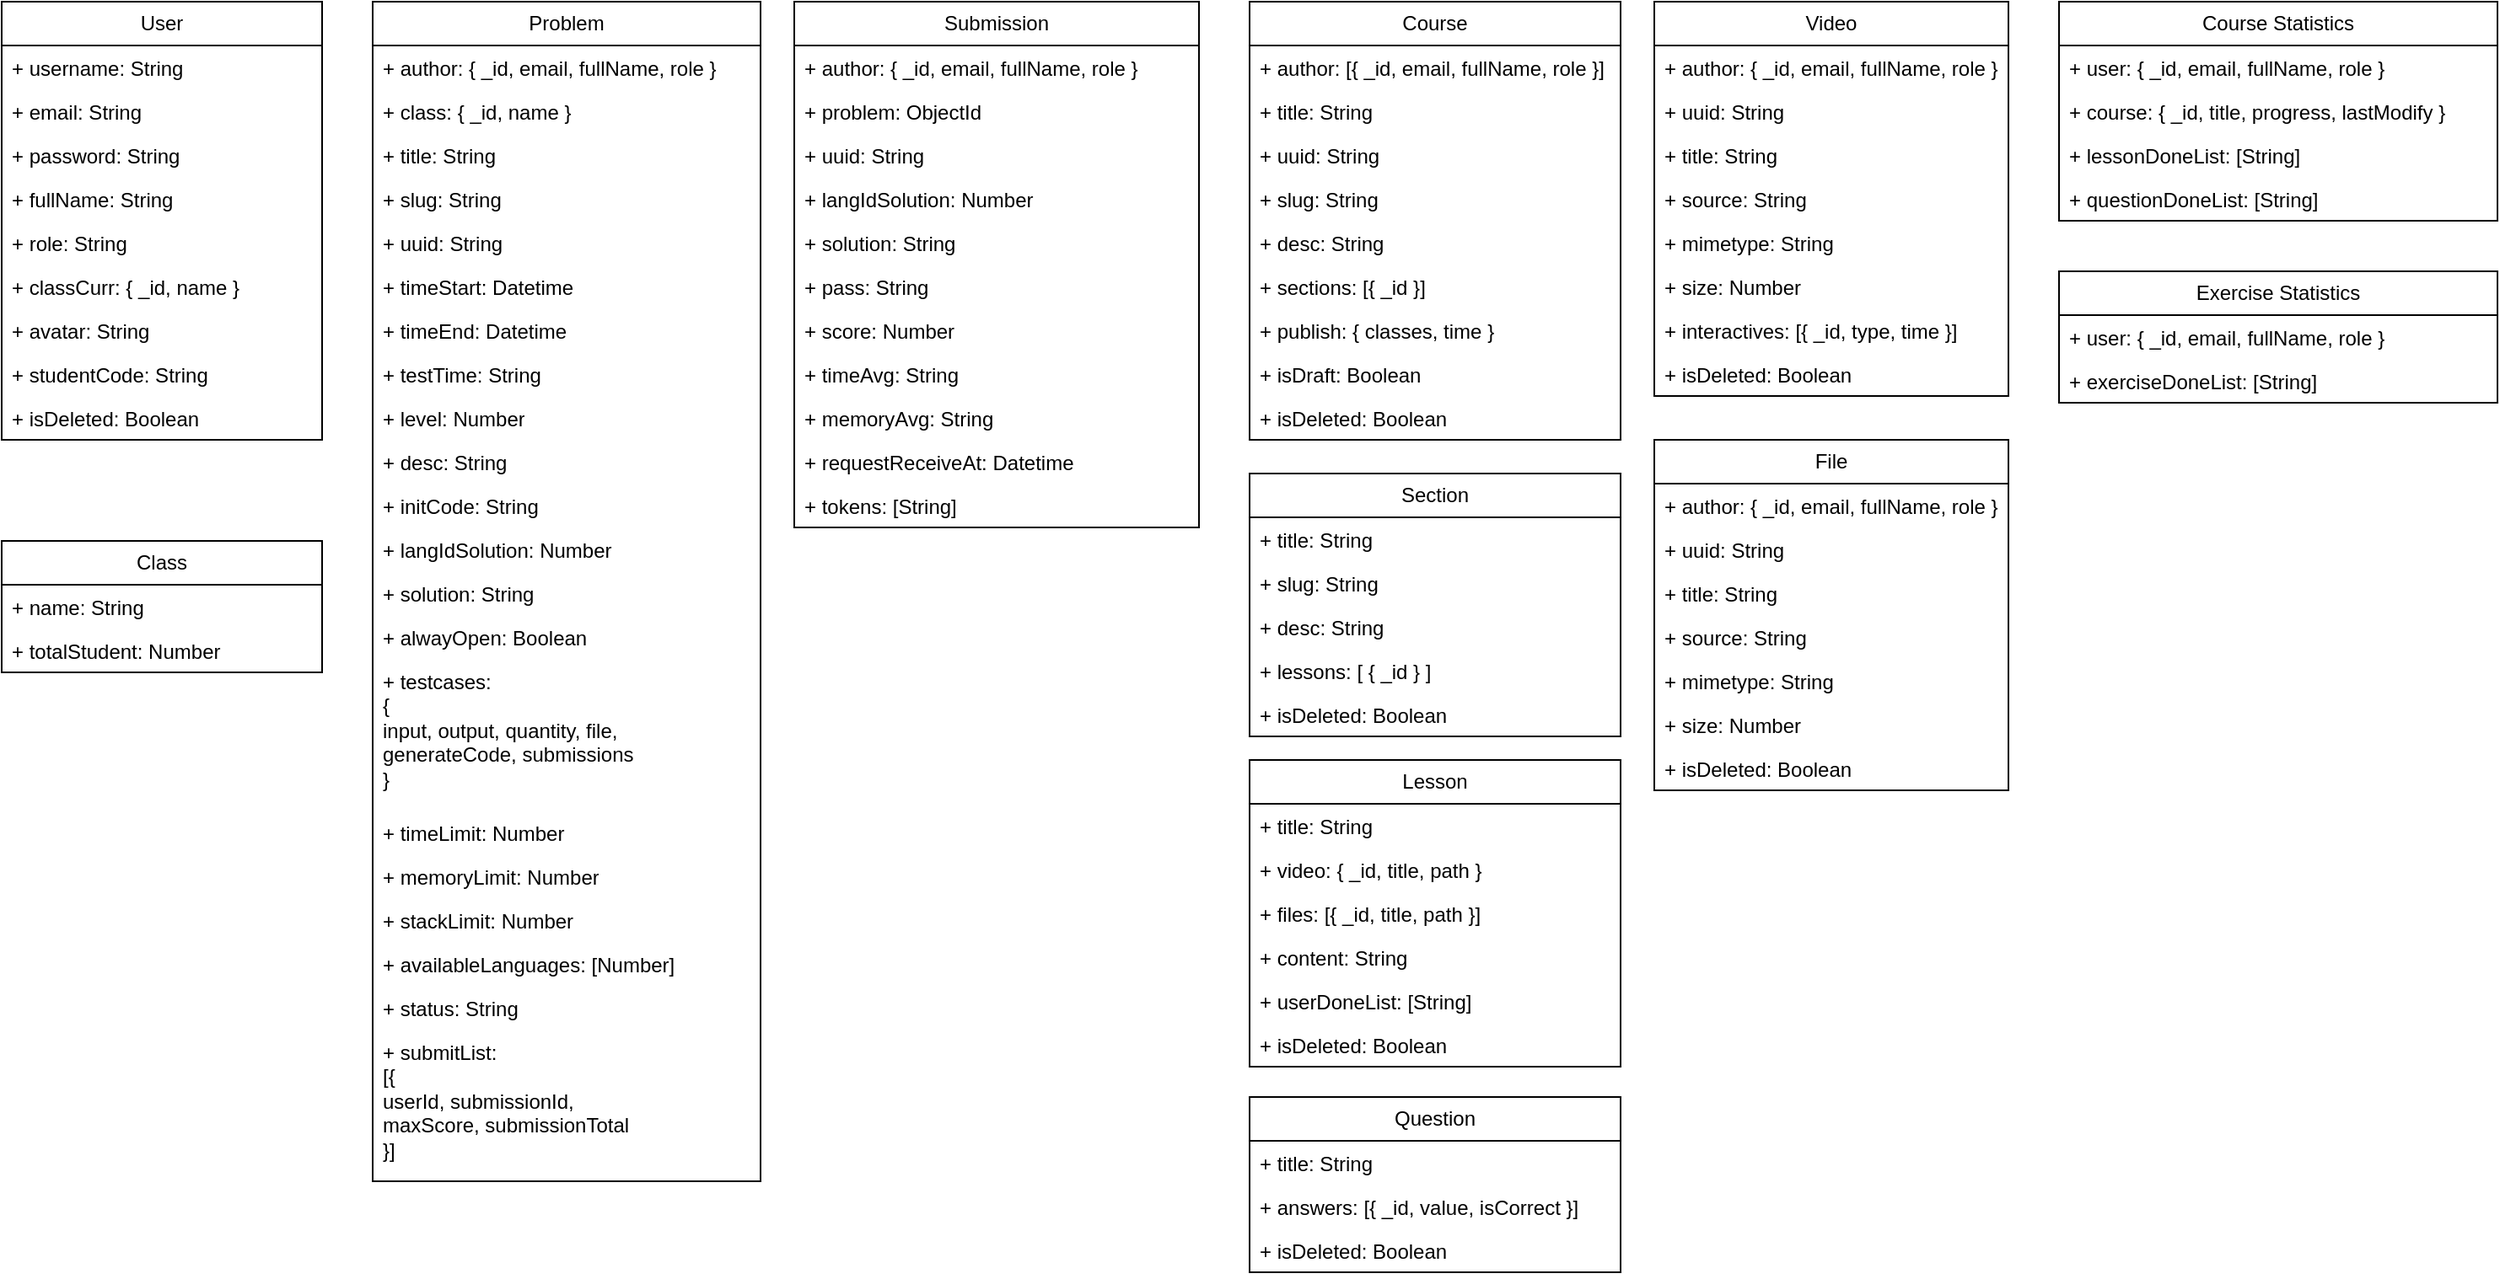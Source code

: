 <mxfile version="24.4.4" type="github">
  <diagram name="Page-1" id="7uPo3v6XOe3s7xzYDT-6">
    <mxGraphModel dx="1619" dy="751" grid="1" gridSize="10" guides="1" tooltips="1" connect="1" arrows="1" fold="1" page="1" pageScale="1" pageWidth="1920" pageHeight="1200" math="0" shadow="0">
      <root>
        <mxCell id="0" />
        <mxCell id="1" parent="0" />
        <mxCell id="R2AJr67omRA-yFIoaMcb-1" value="User" style="swimlane;fontStyle=0;childLayout=stackLayout;horizontal=1;startSize=26;fillColor=none;horizontalStack=0;resizeParent=1;resizeParentMax=0;resizeLast=0;collapsible=1;marginBottom=0;whiteSpace=wrap;html=1;" parent="1" vertex="1">
          <mxGeometry width="190" height="260" as="geometry" />
        </mxCell>
        <mxCell id="R2AJr67omRA-yFIoaMcb-2" value="+ username: String" style="text;strokeColor=none;fillColor=none;align=left;verticalAlign=top;spacingLeft=4;spacingRight=4;overflow=hidden;rotatable=0;points=[[0,0.5],[1,0.5]];portConstraint=eastwest;whiteSpace=wrap;html=1;" parent="R2AJr67omRA-yFIoaMcb-1" vertex="1">
          <mxGeometry y="26" width="190" height="26" as="geometry" />
        </mxCell>
        <mxCell id="R2AJr67omRA-yFIoaMcb-3" value="+ email: String" style="text;strokeColor=none;fillColor=none;align=left;verticalAlign=top;spacingLeft=4;spacingRight=4;overflow=hidden;rotatable=0;points=[[0,0.5],[1,0.5]];portConstraint=eastwest;whiteSpace=wrap;html=1;" parent="R2AJr67omRA-yFIoaMcb-1" vertex="1">
          <mxGeometry y="52" width="190" height="26" as="geometry" />
        </mxCell>
        <mxCell id="R2AJr67omRA-yFIoaMcb-4" value="+ password: String" style="text;strokeColor=none;fillColor=none;align=left;verticalAlign=top;spacingLeft=4;spacingRight=4;overflow=hidden;rotatable=0;points=[[0,0.5],[1,0.5]];portConstraint=eastwest;whiteSpace=wrap;html=1;" parent="R2AJr67omRA-yFIoaMcb-1" vertex="1">
          <mxGeometry y="78" width="190" height="26" as="geometry" />
        </mxCell>
        <mxCell id="R2AJr67omRA-yFIoaMcb-5" value="+ fullName: String" style="text;strokeColor=none;fillColor=none;align=left;verticalAlign=top;spacingLeft=4;spacingRight=4;overflow=hidden;rotatable=0;points=[[0,0.5],[1,0.5]];portConstraint=eastwest;whiteSpace=wrap;html=1;" parent="R2AJr67omRA-yFIoaMcb-1" vertex="1">
          <mxGeometry y="104" width="190" height="26" as="geometry" />
        </mxCell>
        <mxCell id="R2AJr67omRA-yFIoaMcb-6" value="+ role: String" style="text;strokeColor=none;fillColor=none;align=left;verticalAlign=top;spacingLeft=4;spacingRight=4;overflow=hidden;rotatable=0;points=[[0,0.5],[1,0.5]];portConstraint=eastwest;whiteSpace=wrap;html=1;" parent="R2AJr67omRA-yFIoaMcb-1" vertex="1">
          <mxGeometry y="130" width="190" height="26" as="geometry" />
        </mxCell>
        <mxCell id="R2AJr67omRA-yFIoaMcb-8" value="+ classCurr: { _id, name }" style="text;strokeColor=none;fillColor=none;align=left;verticalAlign=top;spacingLeft=4;spacingRight=4;overflow=hidden;rotatable=0;points=[[0,0.5],[1,0.5]];portConstraint=eastwest;whiteSpace=wrap;html=1;" parent="R2AJr67omRA-yFIoaMcb-1" vertex="1">
          <mxGeometry y="156" width="190" height="26" as="geometry" />
        </mxCell>
        <mxCell id="R2AJr67omRA-yFIoaMcb-9" value="+ avatar: String" style="text;strokeColor=none;fillColor=none;align=left;verticalAlign=top;spacingLeft=4;spacingRight=4;overflow=hidden;rotatable=0;points=[[0,0.5],[1,0.5]];portConstraint=eastwest;whiteSpace=wrap;html=1;" parent="R2AJr67omRA-yFIoaMcb-1" vertex="1">
          <mxGeometry y="182" width="190" height="26" as="geometry" />
        </mxCell>
        <mxCell id="R2AJr67omRA-yFIoaMcb-10" value="+ studentCode: String" style="text;strokeColor=none;fillColor=none;align=left;verticalAlign=top;spacingLeft=4;spacingRight=4;overflow=hidden;rotatable=0;points=[[0,0.5],[1,0.5]];portConstraint=eastwest;whiteSpace=wrap;html=1;" parent="R2AJr67omRA-yFIoaMcb-1" vertex="1">
          <mxGeometry y="208" width="190" height="26" as="geometry" />
        </mxCell>
        <mxCell id="R2AJr67omRA-yFIoaMcb-11" value="+ isDeleted: Boolean" style="text;strokeColor=none;fillColor=none;align=left;verticalAlign=top;spacingLeft=4;spacingRight=4;overflow=hidden;rotatable=0;points=[[0,0.5],[1,0.5]];portConstraint=eastwest;whiteSpace=wrap;html=1;" parent="R2AJr67omRA-yFIoaMcb-1" vertex="1">
          <mxGeometry y="234" width="190" height="26" as="geometry" />
        </mxCell>
        <mxCell id="5tmZRolKnVkHTYyganJo-1" value="Class" style="swimlane;fontStyle=0;childLayout=stackLayout;horizontal=1;startSize=26;fillColor=none;horizontalStack=0;resizeParent=1;resizeParentMax=0;resizeLast=0;collapsible=1;marginBottom=0;whiteSpace=wrap;html=1;" parent="1" vertex="1">
          <mxGeometry y="320" width="190" height="78" as="geometry" />
        </mxCell>
        <mxCell id="5tmZRolKnVkHTYyganJo-2" value="+ name: String" style="text;strokeColor=none;fillColor=none;align=left;verticalAlign=top;spacingLeft=4;spacingRight=4;overflow=hidden;rotatable=0;points=[[0,0.5],[1,0.5]];portConstraint=eastwest;whiteSpace=wrap;html=1;" parent="5tmZRolKnVkHTYyganJo-1" vertex="1">
          <mxGeometry y="26" width="190" height="26" as="geometry" />
        </mxCell>
        <mxCell id="5tmZRolKnVkHTYyganJo-3" value="+ totalStudent: Number" style="text;strokeColor=none;fillColor=none;align=left;verticalAlign=top;spacingLeft=4;spacingRight=4;overflow=hidden;rotatable=0;points=[[0,0.5],[1,0.5]];portConstraint=eastwest;whiteSpace=wrap;html=1;" parent="5tmZRolKnVkHTYyganJo-1" vertex="1">
          <mxGeometry y="52" width="190" height="26" as="geometry" />
        </mxCell>
        <mxCell id="5tmZRolKnVkHTYyganJo-12" value="Problem" style="swimlane;fontStyle=0;childLayout=stackLayout;horizontal=1;startSize=26;fillColor=none;horizontalStack=0;resizeParent=1;resizeParentMax=0;resizeLast=0;collapsible=1;marginBottom=0;whiteSpace=wrap;html=1;" parent="1" vertex="1">
          <mxGeometry x="220" width="230" height="700" as="geometry" />
        </mxCell>
        <mxCell id="5tmZRolKnVkHTYyganJo-13" value="+ author: { _id, email, fullName, role }" style="text;strokeColor=none;fillColor=none;align=left;verticalAlign=top;spacingLeft=4;spacingRight=4;overflow=hidden;rotatable=0;points=[[0,0.5],[1,0.5]];portConstraint=eastwest;whiteSpace=wrap;html=1;" parent="5tmZRolKnVkHTYyganJo-12" vertex="1">
          <mxGeometry y="26" width="230" height="26" as="geometry" />
        </mxCell>
        <mxCell id="5tmZRolKnVkHTYyganJo-14" value="+ class: { _id, name }" style="text;strokeColor=none;fillColor=none;align=left;verticalAlign=top;spacingLeft=4;spacingRight=4;overflow=hidden;rotatable=0;points=[[0,0.5],[1,0.5]];portConstraint=eastwest;whiteSpace=wrap;html=1;" parent="5tmZRolKnVkHTYyganJo-12" vertex="1">
          <mxGeometry y="52" width="230" height="26" as="geometry" />
        </mxCell>
        <mxCell id="5tmZRolKnVkHTYyganJo-15" value="+ title: String" style="text;strokeColor=none;fillColor=none;align=left;verticalAlign=top;spacingLeft=4;spacingRight=4;overflow=hidden;rotatable=0;points=[[0,0.5],[1,0.5]];portConstraint=eastwest;whiteSpace=wrap;html=1;" parent="5tmZRolKnVkHTYyganJo-12" vertex="1">
          <mxGeometry y="78" width="230" height="26" as="geometry" />
        </mxCell>
        <mxCell id="5tmZRolKnVkHTYyganJo-34" value="+ slug: String" style="text;strokeColor=none;fillColor=none;align=left;verticalAlign=top;spacingLeft=4;spacingRight=4;overflow=hidden;rotatable=0;points=[[0,0.5],[1,0.5]];portConstraint=eastwest;whiteSpace=wrap;html=1;" parent="5tmZRolKnVkHTYyganJo-12" vertex="1">
          <mxGeometry y="104" width="230" height="26" as="geometry" />
        </mxCell>
        <mxCell id="5tmZRolKnVkHTYyganJo-16" value="+ uuid: String" style="text;strokeColor=none;fillColor=none;align=left;verticalAlign=top;spacingLeft=4;spacingRight=4;overflow=hidden;rotatable=0;points=[[0,0.5],[1,0.5]];portConstraint=eastwest;whiteSpace=wrap;html=1;" parent="5tmZRolKnVkHTYyganJo-12" vertex="1">
          <mxGeometry y="130" width="230" height="26" as="geometry" />
        </mxCell>
        <mxCell id="5tmZRolKnVkHTYyganJo-17" value="+ timeStart: Datetime" style="text;strokeColor=none;fillColor=none;align=left;verticalAlign=top;spacingLeft=4;spacingRight=4;overflow=hidden;rotatable=0;points=[[0,0.5],[1,0.5]];portConstraint=eastwest;whiteSpace=wrap;html=1;" parent="5tmZRolKnVkHTYyganJo-12" vertex="1">
          <mxGeometry y="156" width="230" height="26" as="geometry" />
        </mxCell>
        <mxCell id="5tmZRolKnVkHTYyganJo-33" value="+ timeEnd: Datetime" style="text;strokeColor=none;fillColor=none;align=left;verticalAlign=top;spacingLeft=4;spacingRight=4;overflow=hidden;rotatable=0;points=[[0,0.5],[1,0.5]];portConstraint=eastwest;whiteSpace=wrap;html=1;" parent="5tmZRolKnVkHTYyganJo-12" vertex="1">
          <mxGeometry y="182" width="230" height="26" as="geometry" />
        </mxCell>
        <mxCell id="5tmZRolKnVkHTYyganJo-18" value="+ testTime: String" style="text;strokeColor=none;fillColor=none;align=left;verticalAlign=top;spacingLeft=4;spacingRight=4;overflow=hidden;rotatable=0;points=[[0,0.5],[1,0.5]];portConstraint=eastwest;whiteSpace=wrap;html=1;" parent="5tmZRolKnVkHTYyganJo-12" vertex="1">
          <mxGeometry y="208" width="230" height="26" as="geometry" />
        </mxCell>
        <mxCell id="5tmZRolKnVkHTYyganJo-19" value="+ level: Number" style="text;strokeColor=none;fillColor=none;align=left;verticalAlign=top;spacingLeft=4;spacingRight=4;overflow=hidden;rotatable=0;points=[[0,0.5],[1,0.5]];portConstraint=eastwest;whiteSpace=wrap;html=1;" parent="5tmZRolKnVkHTYyganJo-12" vertex="1">
          <mxGeometry y="234" width="230" height="26" as="geometry" />
        </mxCell>
        <mxCell id="5tmZRolKnVkHTYyganJo-20" value="+ desc: String" style="text;strokeColor=none;fillColor=none;align=left;verticalAlign=top;spacingLeft=4;spacingRight=4;overflow=hidden;rotatable=0;points=[[0,0.5],[1,0.5]];portConstraint=eastwest;whiteSpace=wrap;html=1;" parent="5tmZRolKnVkHTYyganJo-12" vertex="1">
          <mxGeometry y="260" width="230" height="26" as="geometry" />
        </mxCell>
        <mxCell id="5tmZRolKnVkHTYyganJo-21" value="+ initCode: String" style="text;strokeColor=none;fillColor=none;align=left;verticalAlign=top;spacingLeft=4;spacingRight=4;overflow=hidden;rotatable=0;points=[[0,0.5],[1,0.5]];portConstraint=eastwest;whiteSpace=wrap;html=1;" parent="5tmZRolKnVkHTYyganJo-12" vertex="1">
          <mxGeometry y="286" width="230" height="26" as="geometry" />
        </mxCell>
        <mxCell id="5tmZRolKnVkHTYyganJo-22" value="+ langIdSolution: Number" style="text;strokeColor=none;fillColor=none;align=left;verticalAlign=top;spacingLeft=4;spacingRight=4;overflow=hidden;rotatable=0;points=[[0,0.5],[1,0.5]];portConstraint=eastwest;whiteSpace=wrap;html=1;" parent="5tmZRolKnVkHTYyganJo-12" vertex="1">
          <mxGeometry y="312" width="230" height="26" as="geometry" />
        </mxCell>
        <mxCell id="5tmZRolKnVkHTYyganJo-23" value="+ solution: String" style="text;strokeColor=none;fillColor=none;align=left;verticalAlign=top;spacingLeft=4;spacingRight=4;overflow=hidden;rotatable=0;points=[[0,0.5],[1,0.5]];portConstraint=eastwest;whiteSpace=wrap;html=1;" parent="5tmZRolKnVkHTYyganJo-12" vertex="1">
          <mxGeometry y="338" width="230" height="26" as="geometry" />
        </mxCell>
        <mxCell id="5tmZRolKnVkHTYyganJo-24" value="+ alwayOpen: Boolean" style="text;strokeColor=none;fillColor=none;align=left;verticalAlign=top;spacingLeft=4;spacingRight=4;overflow=hidden;rotatable=0;points=[[0,0.5],[1,0.5]];portConstraint=eastwest;whiteSpace=wrap;html=1;" parent="5tmZRolKnVkHTYyganJo-12" vertex="1">
          <mxGeometry y="364" width="230" height="26" as="geometry" />
        </mxCell>
        <mxCell id="5tmZRolKnVkHTYyganJo-25" value="+ testcases:&amp;nbsp;&lt;div&gt;{&amp;nbsp;&lt;/div&gt;&lt;div&gt;input, output, quantity, file, generateCode, submissions&amp;nbsp;&lt;/div&gt;&lt;div&gt;}&lt;/div&gt;" style="text;strokeColor=none;fillColor=none;align=left;verticalAlign=top;spacingLeft=4;spacingRight=4;overflow=hidden;rotatable=0;points=[[0,0.5],[1,0.5]];portConstraint=eastwest;whiteSpace=wrap;html=1;" parent="5tmZRolKnVkHTYyganJo-12" vertex="1">
          <mxGeometry y="390" width="230" height="90" as="geometry" />
        </mxCell>
        <mxCell id="5tmZRolKnVkHTYyganJo-26" value="+ timeLimit: Number" style="text;strokeColor=none;fillColor=none;align=left;verticalAlign=top;spacingLeft=4;spacingRight=4;overflow=hidden;rotatable=0;points=[[0,0.5],[1,0.5]];portConstraint=eastwest;whiteSpace=wrap;html=1;" parent="5tmZRolKnVkHTYyganJo-12" vertex="1">
          <mxGeometry y="480" width="230" height="26" as="geometry" />
        </mxCell>
        <mxCell id="5tmZRolKnVkHTYyganJo-27" value="+ memoryLimit: Number" style="text;strokeColor=none;fillColor=none;align=left;verticalAlign=top;spacingLeft=4;spacingRight=4;overflow=hidden;rotatable=0;points=[[0,0.5],[1,0.5]];portConstraint=eastwest;whiteSpace=wrap;html=1;" parent="5tmZRolKnVkHTYyganJo-12" vertex="1">
          <mxGeometry y="506" width="230" height="26" as="geometry" />
        </mxCell>
        <mxCell id="5tmZRolKnVkHTYyganJo-28" value="+ stackLimit: Number" style="text;strokeColor=none;fillColor=none;align=left;verticalAlign=top;spacingLeft=4;spacingRight=4;overflow=hidden;rotatable=0;points=[[0,0.5],[1,0.5]];portConstraint=eastwest;whiteSpace=wrap;html=1;" parent="5tmZRolKnVkHTYyganJo-12" vertex="1">
          <mxGeometry y="532" width="230" height="26" as="geometry" />
        </mxCell>
        <mxCell id="5tmZRolKnVkHTYyganJo-29" value="+ availableLanguages: [Number]" style="text;strokeColor=none;fillColor=none;align=left;verticalAlign=top;spacingLeft=4;spacingRight=4;overflow=hidden;rotatable=0;points=[[0,0.5],[1,0.5]];portConstraint=eastwest;whiteSpace=wrap;html=1;" parent="5tmZRolKnVkHTYyganJo-12" vertex="1">
          <mxGeometry y="558" width="230" height="26" as="geometry" />
        </mxCell>
        <mxCell id="5tmZRolKnVkHTYyganJo-30" value="+ status: String" style="text;strokeColor=none;fillColor=none;align=left;verticalAlign=top;spacingLeft=4;spacingRight=4;overflow=hidden;rotatable=0;points=[[0,0.5],[1,0.5]];portConstraint=eastwest;whiteSpace=wrap;html=1;" parent="5tmZRolKnVkHTYyganJo-12" vertex="1">
          <mxGeometry y="584" width="230" height="26" as="geometry" />
        </mxCell>
        <mxCell id="5tmZRolKnVkHTYyganJo-31" value="+ submitList: &lt;br&gt;[{ &lt;br&gt;userId, submissionId,&amp;nbsp;&lt;div&gt;maxScore, submissionTotal &lt;br&gt;}]&lt;/div&gt;" style="text;strokeColor=none;fillColor=none;align=left;verticalAlign=top;spacingLeft=4;spacingRight=4;overflow=hidden;rotatable=0;points=[[0,0.5],[1,0.5]];portConstraint=eastwest;whiteSpace=wrap;html=1;" parent="5tmZRolKnVkHTYyganJo-12" vertex="1">
          <mxGeometry y="610" width="230" height="90" as="geometry" />
        </mxCell>
        <mxCell id="5tmZRolKnVkHTYyganJo-59" value="Submission" style="swimlane;fontStyle=0;childLayout=stackLayout;horizontal=1;startSize=26;fillColor=none;horizontalStack=0;resizeParent=1;resizeParentMax=0;resizeLast=0;collapsible=1;marginBottom=0;whiteSpace=wrap;html=1;" parent="1" vertex="1">
          <mxGeometry x="470" width="240" height="312" as="geometry" />
        </mxCell>
        <mxCell id="5tmZRolKnVkHTYyganJo-60" value="+ author: { _id, email, fullName, role }" style="text;strokeColor=none;fillColor=none;align=left;verticalAlign=top;spacingLeft=4;spacingRight=4;overflow=hidden;rotatable=0;points=[[0,0.5],[1,0.5]];portConstraint=eastwest;whiteSpace=wrap;html=1;" parent="5tmZRolKnVkHTYyganJo-59" vertex="1">
          <mxGeometry y="26" width="240" height="26" as="geometry" />
        </mxCell>
        <mxCell id="5tmZRolKnVkHTYyganJo-61" value="+ problem: ObjectId" style="text;strokeColor=none;fillColor=none;align=left;verticalAlign=top;spacingLeft=4;spacingRight=4;overflow=hidden;rotatable=0;points=[[0,0.5],[1,0.5]];portConstraint=eastwest;whiteSpace=wrap;html=1;" parent="5tmZRolKnVkHTYyganJo-59" vertex="1">
          <mxGeometry y="52" width="240" height="26" as="geometry" />
        </mxCell>
        <mxCell id="5tmZRolKnVkHTYyganJo-64" value="+ uuid: String" style="text;strokeColor=none;fillColor=none;align=left;verticalAlign=top;spacingLeft=4;spacingRight=4;overflow=hidden;rotatable=0;points=[[0,0.5],[1,0.5]];portConstraint=eastwest;whiteSpace=wrap;html=1;" parent="5tmZRolKnVkHTYyganJo-59" vertex="1">
          <mxGeometry y="78" width="240" height="26" as="geometry" />
        </mxCell>
        <mxCell id="5tmZRolKnVkHTYyganJo-71" value="+ langIdSolution: Number" style="text;strokeColor=none;fillColor=none;align=left;verticalAlign=top;spacingLeft=4;spacingRight=4;overflow=hidden;rotatable=0;points=[[0,0.5],[1,0.5]];portConstraint=eastwest;whiteSpace=wrap;html=1;" parent="5tmZRolKnVkHTYyganJo-59" vertex="1">
          <mxGeometry y="104" width="240" height="26" as="geometry" />
        </mxCell>
        <mxCell id="5tmZRolKnVkHTYyganJo-72" value="+ solution: String" style="text;strokeColor=none;fillColor=none;align=left;verticalAlign=top;spacingLeft=4;spacingRight=4;overflow=hidden;rotatable=0;points=[[0,0.5],[1,0.5]];portConstraint=eastwest;whiteSpace=wrap;html=1;" parent="5tmZRolKnVkHTYyganJo-59" vertex="1">
          <mxGeometry y="130" width="240" height="26" as="geometry" />
        </mxCell>
        <mxCell id="5tmZRolKnVkHTYyganJo-81" value="+ pass: String" style="text;strokeColor=none;fillColor=none;align=left;verticalAlign=top;spacingLeft=4;spacingRight=4;overflow=hidden;rotatable=0;points=[[0,0.5],[1,0.5]];portConstraint=eastwest;whiteSpace=wrap;html=1;" parent="5tmZRolKnVkHTYyganJo-59" vertex="1">
          <mxGeometry y="156" width="240" height="26" as="geometry" />
        </mxCell>
        <mxCell id="5tmZRolKnVkHTYyganJo-73" value="+ score: Number" style="text;strokeColor=none;fillColor=none;align=left;verticalAlign=top;spacingLeft=4;spacingRight=4;overflow=hidden;rotatable=0;points=[[0,0.5],[1,0.5]];portConstraint=eastwest;whiteSpace=wrap;html=1;" parent="5tmZRolKnVkHTYyganJo-59" vertex="1">
          <mxGeometry y="182" width="240" height="26" as="geometry" />
        </mxCell>
        <mxCell id="5tmZRolKnVkHTYyganJo-75" value="+ timeAvg: String" style="text;strokeColor=none;fillColor=none;align=left;verticalAlign=top;spacingLeft=4;spacingRight=4;overflow=hidden;rotatable=0;points=[[0,0.5],[1,0.5]];portConstraint=eastwest;whiteSpace=wrap;html=1;" parent="5tmZRolKnVkHTYyganJo-59" vertex="1">
          <mxGeometry y="208" width="240" height="26" as="geometry" />
        </mxCell>
        <mxCell id="5tmZRolKnVkHTYyganJo-76" value="+ memoryAvg: String" style="text;strokeColor=none;fillColor=none;align=left;verticalAlign=top;spacingLeft=4;spacingRight=4;overflow=hidden;rotatable=0;points=[[0,0.5],[1,0.5]];portConstraint=eastwest;whiteSpace=wrap;html=1;" parent="5tmZRolKnVkHTYyganJo-59" vertex="1">
          <mxGeometry y="234" width="240" height="26" as="geometry" />
        </mxCell>
        <mxCell id="5tmZRolKnVkHTYyganJo-77" value="+ requestReceiveAt: Datetime" style="text;strokeColor=none;fillColor=none;align=left;verticalAlign=top;spacingLeft=4;spacingRight=4;overflow=hidden;rotatable=0;points=[[0,0.5],[1,0.5]];portConstraint=eastwest;whiteSpace=wrap;html=1;" parent="5tmZRolKnVkHTYyganJo-59" vertex="1">
          <mxGeometry y="260" width="240" height="26" as="geometry" />
        </mxCell>
        <mxCell id="5tmZRolKnVkHTYyganJo-78" value="+ tokens: [String]" style="text;strokeColor=none;fillColor=none;align=left;verticalAlign=top;spacingLeft=4;spacingRight=4;overflow=hidden;rotatable=0;points=[[0,0.5],[1,0.5]];portConstraint=eastwest;whiteSpace=wrap;html=1;" parent="5tmZRolKnVkHTYyganJo-59" vertex="1">
          <mxGeometry y="286" width="240" height="26" as="geometry" />
        </mxCell>
        <mxCell id="5tmZRolKnVkHTYyganJo-84" value="Video" style="swimlane;fontStyle=0;childLayout=stackLayout;horizontal=1;startSize=26;fillColor=none;horizontalStack=0;resizeParent=1;resizeParentMax=0;resizeLast=0;collapsible=1;marginBottom=0;whiteSpace=wrap;html=1;" parent="1" vertex="1">
          <mxGeometry x="980" width="210" height="234" as="geometry" />
        </mxCell>
        <mxCell id="5tmZRolKnVkHTYyganJo-85" value="+ author: { _id, email, fullName, role }" style="text;strokeColor=none;fillColor=none;align=left;verticalAlign=top;spacingLeft=4;spacingRight=4;overflow=hidden;rotatable=0;points=[[0,0.5],[1,0.5]];portConstraint=eastwest;whiteSpace=wrap;html=1;" parent="5tmZRolKnVkHTYyganJo-84" vertex="1">
          <mxGeometry y="26" width="210" height="26" as="geometry" />
        </mxCell>
        <mxCell id="5tmZRolKnVkHTYyganJo-86" value="+ uuid: String" style="text;strokeColor=none;fillColor=none;align=left;verticalAlign=top;spacingLeft=4;spacingRight=4;overflow=hidden;rotatable=0;points=[[0,0.5],[1,0.5]];portConstraint=eastwest;whiteSpace=wrap;html=1;" parent="5tmZRolKnVkHTYyganJo-84" vertex="1">
          <mxGeometry y="52" width="210" height="26" as="geometry" />
        </mxCell>
        <mxCell id="5tmZRolKnVkHTYyganJo-103" value="+ title: String" style="text;strokeColor=none;fillColor=none;align=left;verticalAlign=top;spacingLeft=4;spacingRight=4;overflow=hidden;rotatable=0;points=[[0,0.5],[1,0.5]];portConstraint=eastwest;whiteSpace=wrap;html=1;" parent="5tmZRolKnVkHTYyganJo-84" vertex="1">
          <mxGeometry y="78" width="210" height="26" as="geometry" />
        </mxCell>
        <mxCell id="1wEw6EJ7XfXiJ6J917lS-9" value="+ source: String" style="text;strokeColor=none;fillColor=none;align=left;verticalAlign=top;spacingLeft=4;spacingRight=4;overflow=hidden;rotatable=0;points=[[0,0.5],[1,0.5]];portConstraint=eastwest;whiteSpace=wrap;html=1;" vertex="1" parent="5tmZRolKnVkHTYyganJo-84">
          <mxGeometry y="104" width="210" height="26" as="geometry" />
        </mxCell>
        <mxCell id="1wEw6EJ7XfXiJ6J917lS-10" value="+ mimetype: String" style="text;strokeColor=none;fillColor=none;align=left;verticalAlign=top;spacingLeft=4;spacingRight=4;overflow=hidden;rotatable=0;points=[[0,0.5],[1,0.5]];portConstraint=eastwest;whiteSpace=wrap;html=1;" vertex="1" parent="5tmZRolKnVkHTYyganJo-84">
          <mxGeometry y="130" width="210" height="26" as="geometry" />
        </mxCell>
        <mxCell id="1wEw6EJ7XfXiJ6J917lS-11" value="+ size: Number" style="text;strokeColor=none;fillColor=none;align=left;verticalAlign=top;spacingLeft=4;spacingRight=4;overflow=hidden;rotatable=0;points=[[0,0.5],[1,0.5]];portConstraint=eastwest;whiteSpace=wrap;html=1;" vertex="1" parent="5tmZRolKnVkHTYyganJo-84">
          <mxGeometry y="156" width="210" height="26" as="geometry" />
        </mxCell>
        <mxCell id="1wEw6EJ7XfXiJ6J917lS-12" value="+ interactives: [{ _id, type, time }]" style="text;strokeColor=none;fillColor=none;align=left;verticalAlign=top;spacingLeft=4;spacingRight=4;overflow=hidden;rotatable=0;points=[[0,0.5],[1,0.5]];portConstraint=eastwest;whiteSpace=wrap;html=1;" vertex="1" parent="5tmZRolKnVkHTYyganJo-84">
          <mxGeometry y="182" width="210" height="26" as="geometry" />
        </mxCell>
        <mxCell id="1wEw6EJ7XfXiJ6J917lS-13" value="+ isDeleted: Boolean" style="text;strokeColor=none;fillColor=none;align=left;verticalAlign=top;spacingLeft=4;spacingRight=4;overflow=hidden;rotatable=0;points=[[0,0.5],[1,0.5]];portConstraint=eastwest;whiteSpace=wrap;html=1;" vertex="1" parent="5tmZRolKnVkHTYyganJo-84">
          <mxGeometry y="208" width="210" height="26" as="geometry" />
        </mxCell>
        <mxCell id="5tmZRolKnVkHTYyganJo-96" value="Course" style="swimlane;fontStyle=0;childLayout=stackLayout;horizontal=1;startSize=26;fillColor=none;horizontalStack=0;resizeParent=1;resizeParentMax=0;resizeLast=0;collapsible=1;marginBottom=0;whiteSpace=wrap;html=1;" parent="1" vertex="1">
          <mxGeometry x="740" width="220" height="260" as="geometry" />
        </mxCell>
        <mxCell id="5tmZRolKnVkHTYyganJo-99" value="+ author: [{ _id, email, fullName, role }]" style="text;strokeColor=none;fillColor=none;align=left;verticalAlign=top;spacingLeft=4;spacingRight=4;overflow=hidden;rotatable=0;points=[[0,0.5],[1,0.5]];portConstraint=eastwest;whiteSpace=wrap;html=1;" parent="5tmZRolKnVkHTYyganJo-96" vertex="1">
          <mxGeometry y="26" width="220" height="26" as="geometry" />
        </mxCell>
        <mxCell id="5tmZRolKnVkHTYyganJo-97" value="+ title: String" style="text;strokeColor=none;fillColor=none;align=left;verticalAlign=top;spacingLeft=4;spacingRight=4;overflow=hidden;rotatable=0;points=[[0,0.5],[1,0.5]];portConstraint=eastwest;whiteSpace=wrap;html=1;" parent="5tmZRolKnVkHTYyganJo-96" vertex="1">
          <mxGeometry y="52" width="220" height="26" as="geometry" />
        </mxCell>
        <mxCell id="oyN3qI9R5YSN3ijom16e-1" value="+ uuid: String" style="text;strokeColor=none;fillColor=none;align=left;verticalAlign=top;spacingLeft=4;spacingRight=4;overflow=hidden;rotatable=0;points=[[0,0.5],[1,0.5]];portConstraint=eastwest;whiteSpace=wrap;html=1;" parent="5tmZRolKnVkHTYyganJo-96" vertex="1">
          <mxGeometry y="78" width="220" height="26" as="geometry" />
        </mxCell>
        <mxCell id="5tmZRolKnVkHTYyganJo-100" value="+ slug: String" style="text;strokeColor=none;fillColor=none;align=left;verticalAlign=top;spacingLeft=4;spacingRight=4;overflow=hidden;rotatable=0;points=[[0,0.5],[1,0.5]];portConstraint=eastwest;whiteSpace=wrap;html=1;" parent="5tmZRolKnVkHTYyganJo-96" vertex="1">
          <mxGeometry y="104" width="220" height="26" as="geometry" />
        </mxCell>
        <mxCell id="oyN3qI9R5YSN3ijom16e-2" value="+ desc: String" style="text;strokeColor=none;fillColor=none;align=left;verticalAlign=top;spacingLeft=4;spacingRight=4;overflow=hidden;rotatable=0;points=[[0,0.5],[1,0.5]];portConstraint=eastwest;whiteSpace=wrap;html=1;" parent="5tmZRolKnVkHTYyganJo-96" vertex="1">
          <mxGeometry y="130" width="220" height="26" as="geometry" />
        </mxCell>
        <mxCell id="5tmZRolKnVkHTYyganJo-104" value="+ sections: [{ _id }]" style="text;strokeColor=none;fillColor=none;align=left;verticalAlign=top;spacingLeft=4;spacingRight=4;overflow=hidden;rotatable=0;points=[[0,0.5],[1,0.5]];portConstraint=eastwest;whiteSpace=wrap;html=1;" parent="5tmZRolKnVkHTYyganJo-96" vertex="1">
          <mxGeometry y="156" width="220" height="26" as="geometry" />
        </mxCell>
        <mxCell id="5tmZRolKnVkHTYyganJo-118" value="+ publish: { classes, time }" style="text;strokeColor=none;fillColor=none;align=left;verticalAlign=top;spacingLeft=4;spacingRight=4;overflow=hidden;rotatable=0;points=[[0,0.5],[1,0.5]];portConstraint=eastwest;whiteSpace=wrap;html=1;" parent="5tmZRolKnVkHTYyganJo-96" vertex="1">
          <mxGeometry y="182" width="220" height="26" as="geometry" />
        </mxCell>
        <mxCell id="5tmZRolKnVkHTYyganJo-98" value="+ isDraft: Boolean" style="text;strokeColor=none;fillColor=none;align=left;verticalAlign=top;spacingLeft=4;spacingRight=4;overflow=hidden;rotatable=0;points=[[0,0.5],[1,0.5]];portConstraint=eastwest;whiteSpace=wrap;html=1;" parent="5tmZRolKnVkHTYyganJo-96" vertex="1">
          <mxGeometry y="208" width="220" height="26" as="geometry" />
        </mxCell>
        <mxCell id="oyN3qI9R5YSN3ijom16e-3" value="+ isDeleted: Boolean" style="text;strokeColor=none;fillColor=none;align=left;verticalAlign=top;spacingLeft=4;spacingRight=4;overflow=hidden;rotatable=0;points=[[0,0.5],[1,0.5]];portConstraint=eastwest;whiteSpace=wrap;html=1;" parent="5tmZRolKnVkHTYyganJo-96" vertex="1">
          <mxGeometry y="234" width="220" height="26" as="geometry" />
        </mxCell>
        <mxCell id="5tmZRolKnVkHTYyganJo-105" value="Section" style="swimlane;fontStyle=0;childLayout=stackLayout;horizontal=1;startSize=26;fillColor=none;horizontalStack=0;resizeParent=1;resizeParentMax=0;resizeLast=0;collapsible=1;marginBottom=0;whiteSpace=wrap;html=1;" parent="1" vertex="1">
          <mxGeometry x="740" y="280" width="220" height="156" as="geometry" />
        </mxCell>
        <mxCell id="5tmZRolKnVkHTYyganJo-107" value="+ title: String" style="text;strokeColor=none;fillColor=none;align=left;verticalAlign=top;spacingLeft=4;spacingRight=4;overflow=hidden;rotatable=0;points=[[0,0.5],[1,0.5]];portConstraint=eastwest;whiteSpace=wrap;html=1;" parent="5tmZRolKnVkHTYyganJo-105" vertex="1">
          <mxGeometry y="26" width="220" height="26" as="geometry" />
        </mxCell>
        <mxCell id="oyN3qI9R5YSN3ijom16e-4" value="+ slug: String" style="text;strokeColor=none;fillColor=none;align=left;verticalAlign=top;spacingLeft=4;spacingRight=4;overflow=hidden;rotatable=0;points=[[0,0.5],[1,0.5]];portConstraint=eastwest;whiteSpace=wrap;html=1;" parent="5tmZRolKnVkHTYyganJo-105" vertex="1">
          <mxGeometry y="52" width="220" height="26" as="geometry" />
        </mxCell>
        <mxCell id="5tmZRolKnVkHTYyganJo-109" value="+ desc: String" style="text;strokeColor=none;fillColor=none;align=left;verticalAlign=top;spacingLeft=4;spacingRight=4;overflow=hidden;rotatable=0;points=[[0,0.5],[1,0.5]];portConstraint=eastwest;whiteSpace=wrap;html=1;" parent="5tmZRolKnVkHTYyganJo-105" vertex="1">
          <mxGeometry y="78" width="220" height="26" as="geometry" />
        </mxCell>
        <mxCell id="5tmZRolKnVkHTYyganJo-114" value="+ lessons: [ { _id } ]" style="text;strokeColor=none;fillColor=none;align=left;verticalAlign=top;spacingLeft=4;spacingRight=4;overflow=hidden;rotatable=0;points=[[0,0.5],[1,0.5]];portConstraint=eastwest;whiteSpace=wrap;html=1;" parent="5tmZRolKnVkHTYyganJo-105" vertex="1">
          <mxGeometry y="104" width="220" height="26" as="geometry" />
        </mxCell>
        <mxCell id="oyN3qI9R5YSN3ijom16e-5" value="+ isDeleted: Boolean" style="text;strokeColor=none;fillColor=none;align=left;verticalAlign=top;spacingLeft=4;spacingRight=4;overflow=hidden;rotatable=0;points=[[0,0.5],[1,0.5]];portConstraint=eastwest;whiteSpace=wrap;html=1;" parent="5tmZRolKnVkHTYyganJo-105" vertex="1">
          <mxGeometry y="130" width="220" height="26" as="geometry" />
        </mxCell>
        <mxCell id="5tmZRolKnVkHTYyganJo-111" value="Lesson" style="swimlane;fontStyle=0;childLayout=stackLayout;horizontal=1;startSize=26;fillColor=none;horizontalStack=0;resizeParent=1;resizeParentMax=0;resizeLast=0;collapsible=1;marginBottom=0;whiteSpace=wrap;html=1;" parent="1" vertex="1">
          <mxGeometry x="740" y="450" width="220" height="182" as="geometry" />
        </mxCell>
        <mxCell id="5tmZRolKnVkHTYyganJo-112" value="+ title: String" style="text;strokeColor=none;fillColor=none;align=left;verticalAlign=top;spacingLeft=4;spacingRight=4;overflow=hidden;rotatable=0;points=[[0,0.5],[1,0.5]];portConstraint=eastwest;whiteSpace=wrap;html=1;" parent="5tmZRolKnVkHTYyganJo-111" vertex="1">
          <mxGeometry y="26" width="220" height="26" as="geometry" />
        </mxCell>
        <mxCell id="5tmZRolKnVkHTYyganJo-119" value="+ video: { _id, title, path }" style="text;strokeColor=none;fillColor=none;align=left;verticalAlign=top;spacingLeft=4;spacingRight=4;overflow=hidden;rotatable=0;points=[[0,0.5],[1,0.5]];portConstraint=eastwest;whiteSpace=wrap;html=1;" parent="5tmZRolKnVkHTYyganJo-111" vertex="1">
          <mxGeometry y="52" width="220" height="26" as="geometry" />
        </mxCell>
        <mxCell id="oyN3qI9R5YSN3ijom16e-6" value="+ files: [{ _id, title, path }]" style="text;strokeColor=none;fillColor=none;align=left;verticalAlign=top;spacingLeft=4;spacingRight=4;overflow=hidden;rotatable=0;points=[[0,0.5],[1,0.5]];portConstraint=eastwest;whiteSpace=wrap;html=1;" parent="5tmZRolKnVkHTYyganJo-111" vertex="1">
          <mxGeometry y="78" width="220" height="26" as="geometry" />
        </mxCell>
        <mxCell id="oyN3qI9R5YSN3ijom16e-7" value="+ content: String" style="text;strokeColor=none;fillColor=none;align=left;verticalAlign=top;spacingLeft=4;spacingRight=4;overflow=hidden;rotatable=0;points=[[0,0.5],[1,0.5]];portConstraint=eastwest;whiteSpace=wrap;html=1;" parent="5tmZRolKnVkHTYyganJo-111" vertex="1">
          <mxGeometry y="104" width="220" height="26" as="geometry" />
        </mxCell>
        <mxCell id="1wEw6EJ7XfXiJ6J917lS-1" value="+ userDoneList: [String]" style="text;strokeColor=none;fillColor=none;align=left;verticalAlign=top;spacingLeft=4;spacingRight=4;overflow=hidden;rotatable=0;points=[[0,0.5],[1,0.5]];portConstraint=eastwest;whiteSpace=wrap;html=1;" vertex="1" parent="5tmZRolKnVkHTYyganJo-111">
          <mxGeometry y="130" width="220" height="26" as="geometry" />
        </mxCell>
        <mxCell id="1wEw6EJ7XfXiJ6J917lS-8" value="+ isDeleted: Boolean" style="text;strokeColor=none;fillColor=none;align=left;verticalAlign=top;spacingLeft=4;spacingRight=4;overflow=hidden;rotatable=0;points=[[0,0.5],[1,0.5]];portConstraint=eastwest;whiteSpace=wrap;html=1;" vertex="1" parent="5tmZRolKnVkHTYyganJo-111">
          <mxGeometry y="156" width="220" height="26" as="geometry" />
        </mxCell>
        <mxCell id="1wEw6EJ7XfXiJ6J917lS-2" value="Question" style="swimlane;fontStyle=0;childLayout=stackLayout;horizontal=1;startSize=26;fillColor=none;horizontalStack=0;resizeParent=1;resizeParentMax=0;resizeLast=0;collapsible=1;marginBottom=0;whiteSpace=wrap;html=1;" vertex="1" parent="1">
          <mxGeometry x="740" y="650" width="220" height="104" as="geometry" />
        </mxCell>
        <mxCell id="1wEw6EJ7XfXiJ6J917lS-3" value="+ title: String" style="text;strokeColor=none;fillColor=none;align=left;verticalAlign=top;spacingLeft=4;spacingRight=4;overflow=hidden;rotatable=0;points=[[0,0.5],[1,0.5]];portConstraint=eastwest;whiteSpace=wrap;html=1;" vertex="1" parent="1wEw6EJ7XfXiJ6J917lS-2">
          <mxGeometry y="26" width="220" height="26" as="geometry" />
        </mxCell>
        <mxCell id="1wEw6EJ7XfXiJ6J917lS-4" value="+ answers: [{ _id, value, isCorrect }]" style="text;strokeColor=none;fillColor=none;align=left;verticalAlign=top;spacingLeft=4;spacingRight=4;overflow=hidden;rotatable=0;points=[[0,0.5],[1,0.5]];portConstraint=eastwest;whiteSpace=wrap;html=1;" vertex="1" parent="1wEw6EJ7XfXiJ6J917lS-2">
          <mxGeometry y="52" width="220" height="26" as="geometry" />
        </mxCell>
        <mxCell id="1wEw6EJ7XfXiJ6J917lS-5" value="+ isDeleted: Boolean" style="text;strokeColor=none;fillColor=none;align=left;verticalAlign=top;spacingLeft=4;spacingRight=4;overflow=hidden;rotatable=0;points=[[0,0.5],[1,0.5]];portConstraint=eastwest;whiteSpace=wrap;html=1;" vertex="1" parent="1wEw6EJ7XfXiJ6J917lS-2">
          <mxGeometry y="78" width="220" height="26" as="geometry" />
        </mxCell>
        <mxCell id="1wEw6EJ7XfXiJ6J917lS-14" value="File" style="swimlane;fontStyle=0;childLayout=stackLayout;horizontal=1;startSize=26;fillColor=none;horizontalStack=0;resizeParent=1;resizeParentMax=0;resizeLast=0;collapsible=1;marginBottom=0;whiteSpace=wrap;html=1;" vertex="1" parent="1">
          <mxGeometry x="980" y="260" width="210" height="208" as="geometry" />
        </mxCell>
        <mxCell id="1wEw6EJ7XfXiJ6J917lS-15" value="+ author: { _id, email, fullName, role }" style="text;strokeColor=none;fillColor=none;align=left;verticalAlign=top;spacingLeft=4;spacingRight=4;overflow=hidden;rotatable=0;points=[[0,0.5],[1,0.5]];portConstraint=eastwest;whiteSpace=wrap;html=1;" vertex="1" parent="1wEw6EJ7XfXiJ6J917lS-14">
          <mxGeometry y="26" width="210" height="26" as="geometry" />
        </mxCell>
        <mxCell id="1wEw6EJ7XfXiJ6J917lS-16" value="+ uuid: String" style="text;strokeColor=none;fillColor=none;align=left;verticalAlign=top;spacingLeft=4;spacingRight=4;overflow=hidden;rotatable=0;points=[[0,0.5],[1,0.5]];portConstraint=eastwest;whiteSpace=wrap;html=1;" vertex="1" parent="1wEw6EJ7XfXiJ6J917lS-14">
          <mxGeometry y="52" width="210" height="26" as="geometry" />
        </mxCell>
        <mxCell id="1wEw6EJ7XfXiJ6J917lS-17" value="+ title: String" style="text;strokeColor=none;fillColor=none;align=left;verticalAlign=top;spacingLeft=4;spacingRight=4;overflow=hidden;rotatable=0;points=[[0,0.5],[1,0.5]];portConstraint=eastwest;whiteSpace=wrap;html=1;" vertex="1" parent="1wEw6EJ7XfXiJ6J917lS-14">
          <mxGeometry y="78" width="210" height="26" as="geometry" />
        </mxCell>
        <mxCell id="1wEw6EJ7XfXiJ6J917lS-18" value="+ source: String" style="text;strokeColor=none;fillColor=none;align=left;verticalAlign=top;spacingLeft=4;spacingRight=4;overflow=hidden;rotatable=0;points=[[0,0.5],[1,0.5]];portConstraint=eastwest;whiteSpace=wrap;html=1;" vertex="1" parent="1wEw6EJ7XfXiJ6J917lS-14">
          <mxGeometry y="104" width="210" height="26" as="geometry" />
        </mxCell>
        <mxCell id="1wEw6EJ7XfXiJ6J917lS-19" value="+ mimetype: String" style="text;strokeColor=none;fillColor=none;align=left;verticalAlign=top;spacingLeft=4;spacingRight=4;overflow=hidden;rotatable=0;points=[[0,0.5],[1,0.5]];portConstraint=eastwest;whiteSpace=wrap;html=1;" vertex="1" parent="1wEw6EJ7XfXiJ6J917lS-14">
          <mxGeometry y="130" width="210" height="26" as="geometry" />
        </mxCell>
        <mxCell id="1wEw6EJ7XfXiJ6J917lS-20" value="+ size: Number" style="text;strokeColor=none;fillColor=none;align=left;verticalAlign=top;spacingLeft=4;spacingRight=4;overflow=hidden;rotatable=0;points=[[0,0.5],[1,0.5]];portConstraint=eastwest;whiteSpace=wrap;html=1;" vertex="1" parent="1wEw6EJ7XfXiJ6J917lS-14">
          <mxGeometry y="156" width="210" height="26" as="geometry" />
        </mxCell>
        <mxCell id="1wEw6EJ7XfXiJ6J917lS-22" value="+ isDeleted: Boolean" style="text;strokeColor=none;fillColor=none;align=left;verticalAlign=top;spacingLeft=4;spacingRight=4;overflow=hidden;rotatable=0;points=[[0,0.5],[1,0.5]];portConstraint=eastwest;whiteSpace=wrap;html=1;" vertex="1" parent="1wEw6EJ7XfXiJ6J917lS-14">
          <mxGeometry y="182" width="210" height="26" as="geometry" />
        </mxCell>
        <mxCell id="1wEw6EJ7XfXiJ6J917lS-23" value="Course Statistics" style="swimlane;fontStyle=0;childLayout=stackLayout;horizontal=1;startSize=26;fillColor=none;horizontalStack=0;resizeParent=1;resizeParentMax=0;resizeLast=0;collapsible=1;marginBottom=0;whiteSpace=wrap;html=1;" vertex="1" parent="1">
          <mxGeometry x="1220" width="260" height="130" as="geometry" />
        </mxCell>
        <mxCell id="1wEw6EJ7XfXiJ6J917lS-24" value="+ user: { _id, email, fullName, role }" style="text;strokeColor=none;fillColor=none;align=left;verticalAlign=top;spacingLeft=4;spacingRight=4;overflow=hidden;rotatable=0;points=[[0,0.5],[1,0.5]];portConstraint=eastwest;whiteSpace=wrap;html=1;" vertex="1" parent="1wEw6EJ7XfXiJ6J917lS-23">
          <mxGeometry y="26" width="260" height="26" as="geometry" />
        </mxCell>
        <mxCell id="1wEw6EJ7XfXiJ6J917lS-25" value="+ course: { _id, title, progress, lastModify }" style="text;strokeColor=none;fillColor=none;align=left;verticalAlign=top;spacingLeft=4;spacingRight=4;overflow=hidden;rotatable=0;points=[[0,0.5],[1,0.5]];portConstraint=eastwest;whiteSpace=wrap;html=1;" vertex="1" parent="1wEw6EJ7XfXiJ6J917lS-23">
          <mxGeometry y="52" width="260" height="26" as="geometry" />
        </mxCell>
        <mxCell id="1wEw6EJ7XfXiJ6J917lS-26" value="+ lessonDoneList: [String]" style="text;strokeColor=none;fillColor=none;align=left;verticalAlign=top;spacingLeft=4;spacingRight=4;overflow=hidden;rotatable=0;points=[[0,0.5],[1,0.5]];portConstraint=eastwest;whiteSpace=wrap;html=1;" vertex="1" parent="1wEw6EJ7XfXiJ6J917lS-23">
          <mxGeometry y="78" width="260" height="26" as="geometry" />
        </mxCell>
        <mxCell id="1wEw6EJ7XfXiJ6J917lS-27" value="+ questionDoneList: [String]" style="text;strokeColor=none;fillColor=none;align=left;verticalAlign=top;spacingLeft=4;spacingRight=4;overflow=hidden;rotatable=0;points=[[0,0.5],[1,0.5]];portConstraint=eastwest;whiteSpace=wrap;html=1;" vertex="1" parent="1wEw6EJ7XfXiJ6J917lS-23">
          <mxGeometry y="104" width="260" height="26" as="geometry" />
        </mxCell>
        <mxCell id="1wEw6EJ7XfXiJ6J917lS-32" value="Exercise Statistics" style="swimlane;fontStyle=0;childLayout=stackLayout;horizontal=1;startSize=26;fillColor=none;horizontalStack=0;resizeParent=1;resizeParentMax=0;resizeLast=0;collapsible=1;marginBottom=0;whiteSpace=wrap;html=1;" vertex="1" parent="1">
          <mxGeometry x="1220" y="160" width="260" height="78" as="geometry" />
        </mxCell>
        <mxCell id="1wEw6EJ7XfXiJ6J917lS-33" value="+ user: { _id, email, fullName, role }" style="text;strokeColor=none;fillColor=none;align=left;verticalAlign=top;spacingLeft=4;spacingRight=4;overflow=hidden;rotatable=0;points=[[0,0.5],[1,0.5]];portConstraint=eastwest;whiteSpace=wrap;html=1;" vertex="1" parent="1wEw6EJ7XfXiJ6J917lS-32">
          <mxGeometry y="26" width="260" height="26" as="geometry" />
        </mxCell>
        <mxCell id="1wEw6EJ7XfXiJ6J917lS-35" value="+ exerciseDoneList: [String]" style="text;strokeColor=none;fillColor=none;align=left;verticalAlign=top;spacingLeft=4;spacingRight=4;overflow=hidden;rotatable=0;points=[[0,0.5],[1,0.5]];portConstraint=eastwest;whiteSpace=wrap;html=1;" vertex="1" parent="1wEw6EJ7XfXiJ6J917lS-32">
          <mxGeometry y="52" width="260" height="26" as="geometry" />
        </mxCell>
      </root>
    </mxGraphModel>
  </diagram>
</mxfile>
